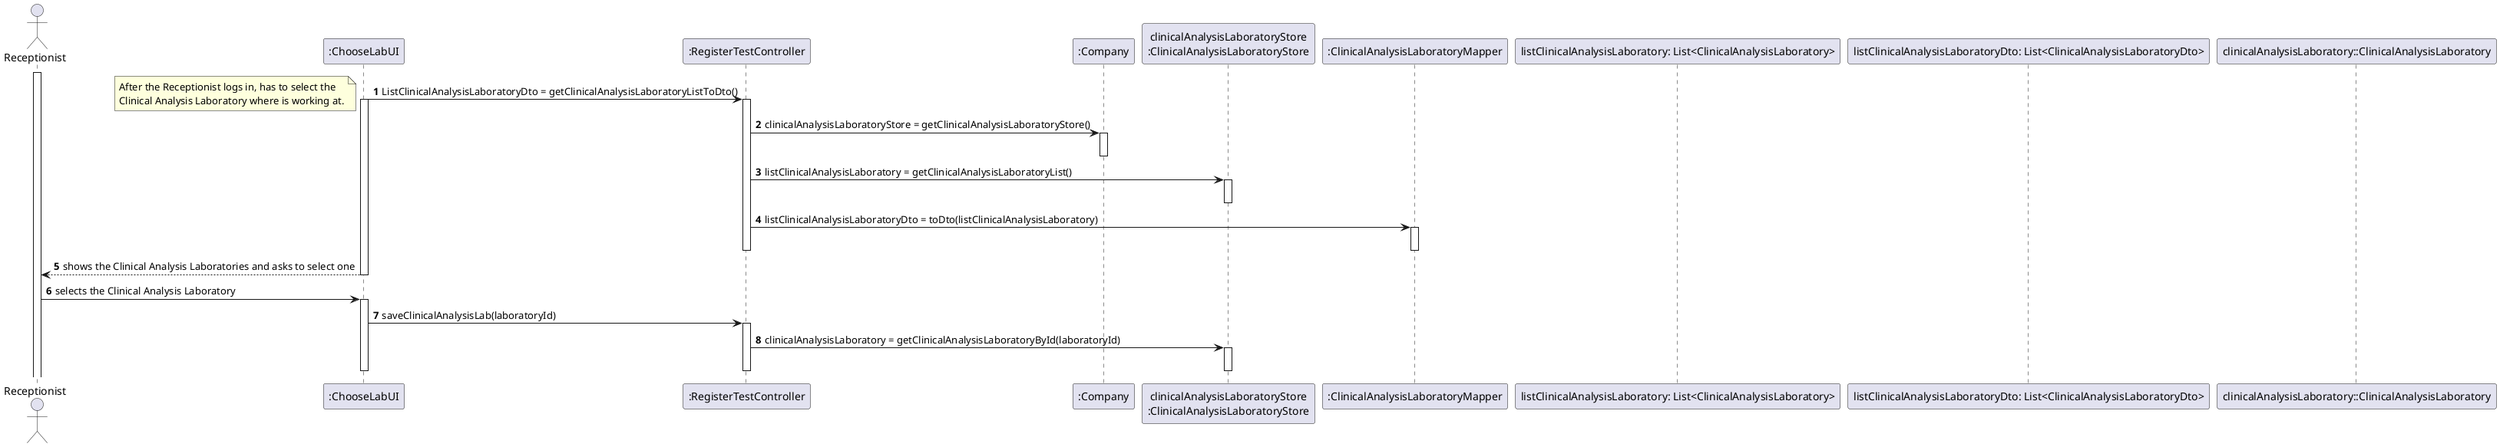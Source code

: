 @startuml
'https://plantuml.com/sequence-diagram

autonumber

actor "Receptionist" as R
participant ":ChooseLabUI" as UI
participant ":RegisterTestController" as Ctrl
participant ":Company" as Cmp

participant "clinicalAnalysisLaboratoryStore\n:ClinicalAnalysisLaboratoryStore" as calStore
participant ":ClinicalAnalysisLaboratoryMapper" as calMapper

participant "listClinicalAnalysisLaboratory: List<ClinicalAnalysisLaboratory>" as listCal
participant "listClinicalAnalysisLaboratoryDto: List<ClinicalAnalysisLaboratoryDto>" as listCalDto
participant "clinicalAnalysisLaboratory::ClinicalAnalysisLaboratory" as cal

activate R
UI -> Ctrl: ListClinicalAnalysisLaboratoryDto = getClinicalAnalysisLaboratoryListToDto()
note left: After the Receptionist logs in, has to select the \nClinical Analysis Laboratory where is working at.
activate UI
activate Ctrl
Ctrl -> Cmp: clinicalAnalysisLaboratoryStore = getClinicalAnalysisLaboratoryStore()
activate Cmp
deactivate Cmp
Ctrl -> calStore: listClinicalAnalysisLaboratory = getClinicalAnalysisLaboratoryList()
activate calStore
deactivate calStore
Ctrl -> calMapper: listClinicalAnalysisLaboratoryDto = toDto(listClinicalAnalysisLaboratory)
activate calMapper
deactivate calMapper
deactivate Ctrl
UI --> R : shows the Clinical Analysis Laboratories and asks to select one
deactivate UI
R -> UI: selects the Clinical Analysis Laboratory
activate UI
UI-> Ctrl: saveClinicalAnalysisLab(laboratoryId)
activate Ctrl
Ctrl -> calStore: clinicalAnalysisLaboratory = getClinicalAnalysisLaboratoryById(laboratoryId)
activate calStore
deactivate calStore
deactivate Ctrl
deactivate UI

@enduml